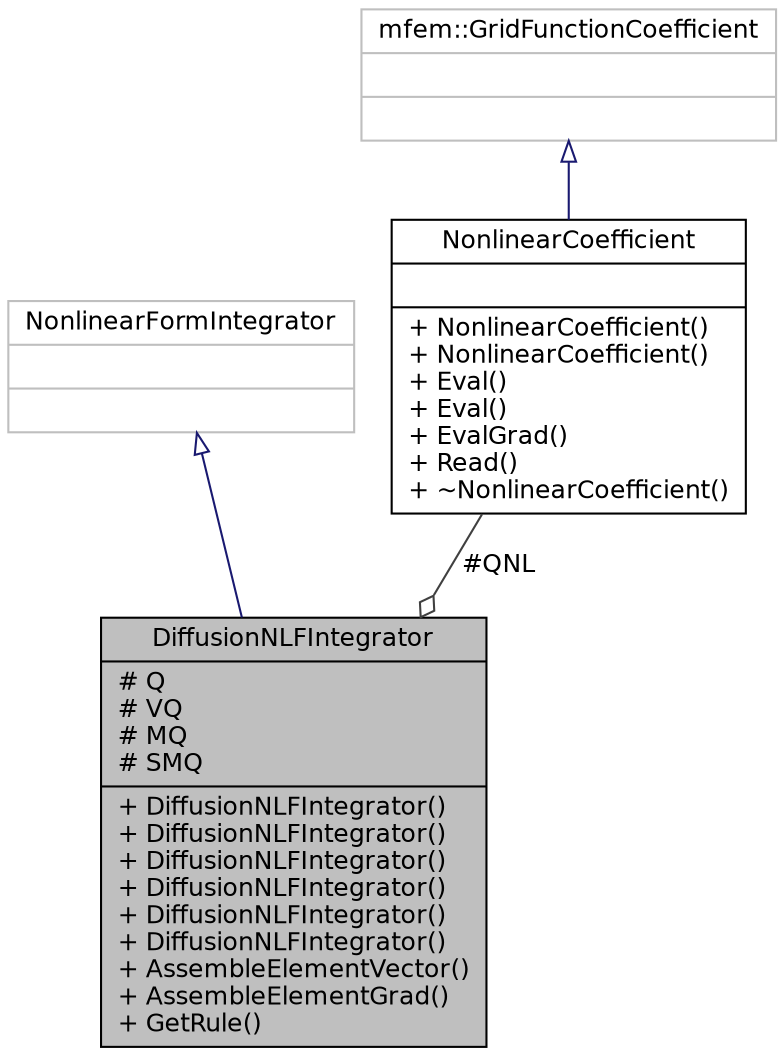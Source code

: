 digraph "DiffusionNLFIntegrator"
{
  bgcolor="transparent";
  edge [fontname="Helvetica",fontsize="12",labelfontname="Helvetica",labelfontsize="12"];
  node [fontname="Helvetica",fontsize="12",shape=record];
  Node2 [label="{DiffusionNLFIntegrator\n|# Q\l# VQ\l# MQ\l# SMQ\l|+ DiffusionNLFIntegrator()\l+ DiffusionNLFIntegrator()\l+ DiffusionNLFIntegrator()\l+ DiffusionNLFIntegrator()\l+ DiffusionNLFIntegrator()\l+ DiffusionNLFIntegrator()\l+ AssembleElementVector()\l+ AssembleElementGrad()\l+ GetRule()\l}",height=0.2,width=0.4,color="black", fillcolor="grey75", style="filled", fontcolor="black"];
  Node3 -> Node2 [dir="back",color="midnightblue",fontsize="12",style="solid",arrowtail="onormal",fontname="Helvetica"];
  Node3 [label="{NonlinearFormIntegrator\n||}",height=0.2,width=0.4,color="grey75"];
  Node4 -> Node2 [color="grey25",fontsize="12",style="solid",label=" #QNL" ,arrowhead="odiamond",fontname="Helvetica"];
  Node4 [label="{NonlinearCoefficient\n||+ NonlinearCoefficient()\l+ NonlinearCoefficient()\l+ Eval()\l+ Eval()\l+ EvalGrad()\l+ Read()\l+ ~NonlinearCoefficient()\l}",height=0.2,width=0.4,color="black",URL="$classNonlinearCoefficient.html"];
  Node5 -> Node4 [dir="back",color="midnightblue",fontsize="12",style="solid",arrowtail="onormal",fontname="Helvetica"];
  Node5 [label="{mfem::GridFunctionCoefficient\n||}",height=0.2,width=0.4,color="grey75"];
}
